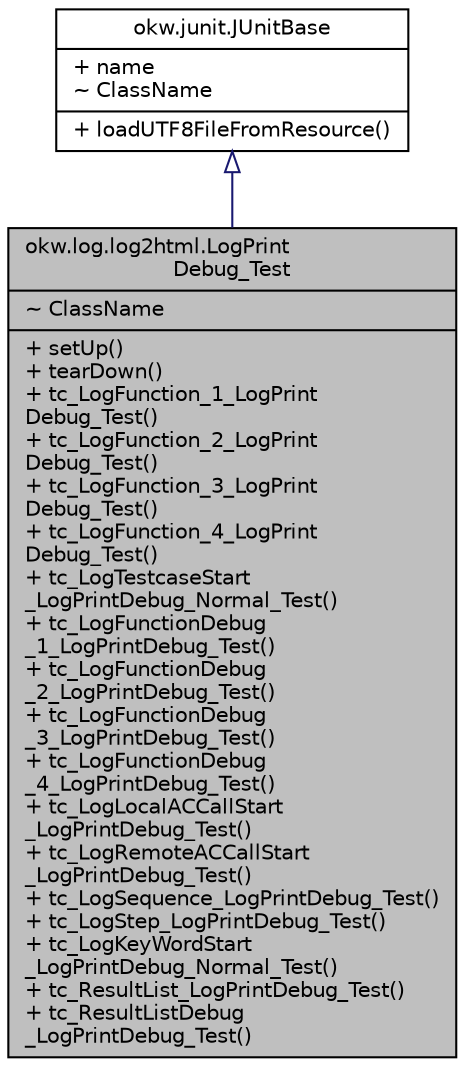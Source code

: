 digraph "okw.log.log2html.LogPrintDebug_Test"
{
 // INTERACTIVE_SVG=YES
 // LATEX_PDF_SIZE
  edge [fontname="Helvetica",fontsize="10",labelfontname="Helvetica",labelfontsize="10"];
  node [fontname="Helvetica",fontsize="10",shape=record];
  Node1 [label="{okw.log.log2html.LogPrint\lDebug_Test\n|~ ClassName\l|+ setUp()\l+ tearDown()\l+ tc_LogFunction_1_LogPrint\lDebug_Test()\l+ tc_LogFunction_2_LogPrint\lDebug_Test()\l+ tc_LogFunction_3_LogPrint\lDebug_Test()\l+ tc_LogFunction_4_LogPrint\lDebug_Test()\l+ tc_LogTestcaseStart\l_LogPrintDebug_Normal_Test()\l+ tc_LogFunctionDebug\l_1_LogPrintDebug_Test()\l+ tc_LogFunctionDebug\l_2_LogPrintDebug_Test()\l+ tc_LogFunctionDebug\l_3_LogPrintDebug_Test()\l+ tc_LogFunctionDebug\l_4_LogPrintDebug_Test()\l+ tc_LogLocalACCallStart\l_LogPrintDebug_Test()\l+ tc_LogRemoteACCallStart\l_LogPrintDebug_Test()\l+ tc_LogSequence_LogPrintDebug_Test()\l+ tc_LogStep_LogPrintDebug_Test()\l+ tc_LogKeyWordStart\l_LogPrintDebug_Normal_Test()\l+ tc_ResultList_LogPrintDebug_Test()\l+ tc_ResultListDebug\l_LogPrintDebug_Test()\l}",height=0.2,width=0.4,color="black", fillcolor="grey75", style="filled", fontcolor="black",tooltip=" "];
  Node2 -> Node1 [dir="back",color="midnightblue",fontsize="10",style="solid",arrowtail="onormal",fontname="Helvetica"];
  Node2 [label="{okw.junit.JUnitBase\n|+ name\l~ ClassName\l|+ loadUTF8FileFromResource()\l}",height=0.2,width=0.4,color="black", fillcolor="white", style="filled",URL="$classokw_1_1junit_1_1_j_unit_base.html",tooltip="OKW Basisklasse für OKW interne JUnit Test."];
}
